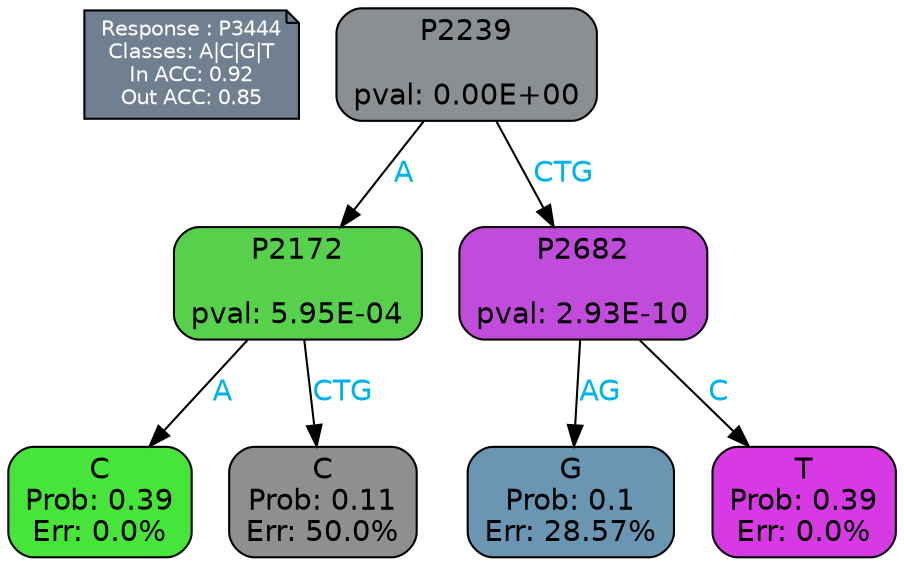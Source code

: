 digraph Tree {
node [shape=box, style="filled, rounded", color="black", fontname=helvetica] ;
graph [ranksep=equally, splines=polylines, bgcolor=transparent, dpi=600] ;
edge [fontname=helvetica] ;
LEGEND [label="Response : P3444
Classes: A|C|G|T
In ACC: 0.92
Out ACC: 0.85
",shape=note,align=left,style=filled,fillcolor="slategray",fontcolor="white",fontsize=10];1 [label="P2239

pval: 0.00E+00", fillcolor="#8b8f92"] ;
2 [label="P2172

pval: 5.95E-04", fillcolor="#57d14c"] ;
3 [label="C
Prob: 0.39
Err: 0.0%", fillcolor="#47e539"] ;
4 [label="C
Prob: 0.11
Err: 50.0%", fillcolor="#8f8f8f"] ;
5 [label="P2682

pval: 2.93E-10", fillcolor="#c14bdb"] ;
6 [label="G
Prob: 0.1
Err: 28.57%", fillcolor="#6a95b3"] ;
7 [label="T
Prob: 0.39
Err: 0.0%", fillcolor="#d739e5"] ;
1 -> 2 [label="A",fontcolor=deepskyblue2] ;
1 -> 5 [label="CTG",fontcolor=deepskyblue2] ;
2 -> 3 [label="A",fontcolor=deepskyblue2] ;
2 -> 4 [label="CTG",fontcolor=deepskyblue2] ;
5 -> 6 [label="AG",fontcolor=deepskyblue2] ;
5 -> 7 [label="C",fontcolor=deepskyblue2] ;
{rank = same; 3;4;6;7;}{rank = same; LEGEND;1;}}